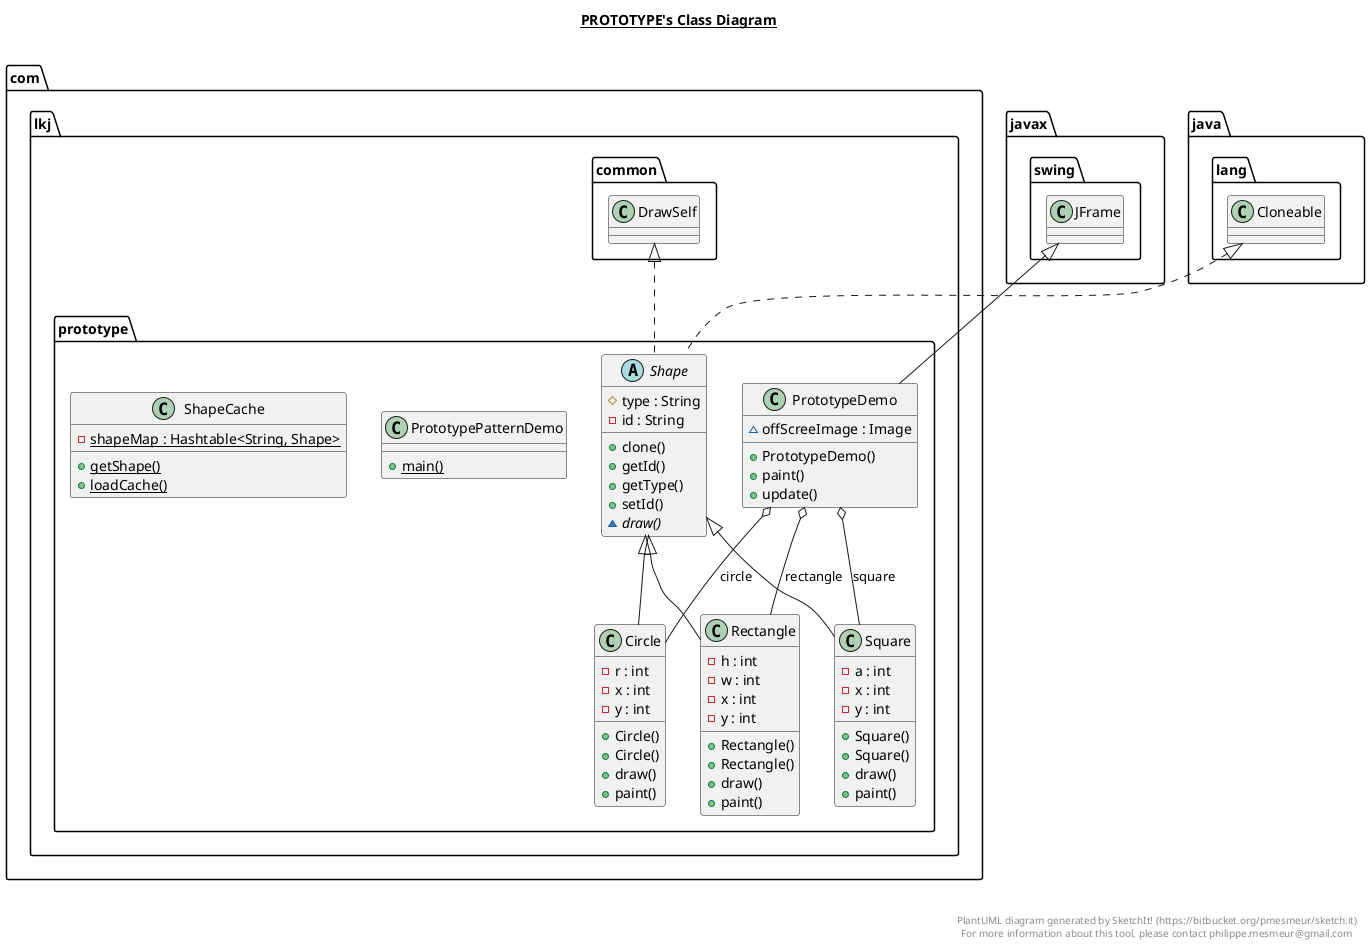 @startuml

title __PROTOTYPE's Class Diagram__\n

  namespace com.lkj.prototype {
    class com.lkj.prototype.Circle {
        - r : int
        - x : int
        - y : int
        + Circle()
        + Circle()
        + draw()
        + paint()
    }
  }
  

  namespace com.lkj.prototype {
    class com.lkj.prototype.PrototypeDemo {
        ~ offScreeImage : Image
        + PrototypeDemo()
        + paint()
        + update()
    }
  }
  

  namespace com.lkj.prototype {
    class com.lkj.prototype.PrototypePatternDemo {
        {static} + main()
    }
  }
  

  namespace com.lkj.prototype {
    class com.lkj.prototype.Rectangle {
        - h : int
        - w : int
        - x : int
        - y : int
        + Rectangle()
        + Rectangle()
        + draw()
        + paint()
    }
  }
  

  namespace com.lkj.prototype {
    abstract class com.lkj.prototype.Shape {
        # type : String
        - id : String
        + clone()
        + getId()
        + getType()
        + setId()
        {abstract} ~ draw()
    }
  }
  

  namespace com.lkj.prototype {
    class com.lkj.prototype.ShapeCache {
        {static} - shapeMap : Hashtable<String, Shape>
        {static} + getShape()
        {static} + loadCache()
    }
  }
  

  namespace com.lkj.prototype {
    class com.lkj.prototype.Square {
        - a : int
        - x : int
        - y : int
        + Square()
        + Square()
        + draw()
        + paint()
    }
  }
  

  com.lkj.prototype.Circle -up-|> com.lkj.prototype.Shape
  com.lkj.prototype.PrototypeDemo -up-|> javax.swing.JFrame
  com.lkj.prototype.PrototypeDemo o-- com.lkj.prototype.Circle : circle
  com.lkj.prototype.PrototypeDemo o-- com.lkj.prototype.Rectangle : rectangle
  com.lkj.prototype.PrototypeDemo o-- com.lkj.prototype.Square : square
  com.lkj.prototype.Rectangle -up-|> com.lkj.prototype.Shape
  com.lkj.prototype.Shape .up.|> com.lkj.common.DrawSelf
  com.lkj.prototype.Shape .up.|> java.lang.Cloneable
  com.lkj.prototype.Square -up-|> com.lkj.prototype.Shape


right footer


PlantUML diagram generated by SketchIt! (https://bitbucket.org/pmesmeur/sketch.it)
For more information about this tool, please contact philippe.mesmeur@gmail.com
endfooter

@enduml
